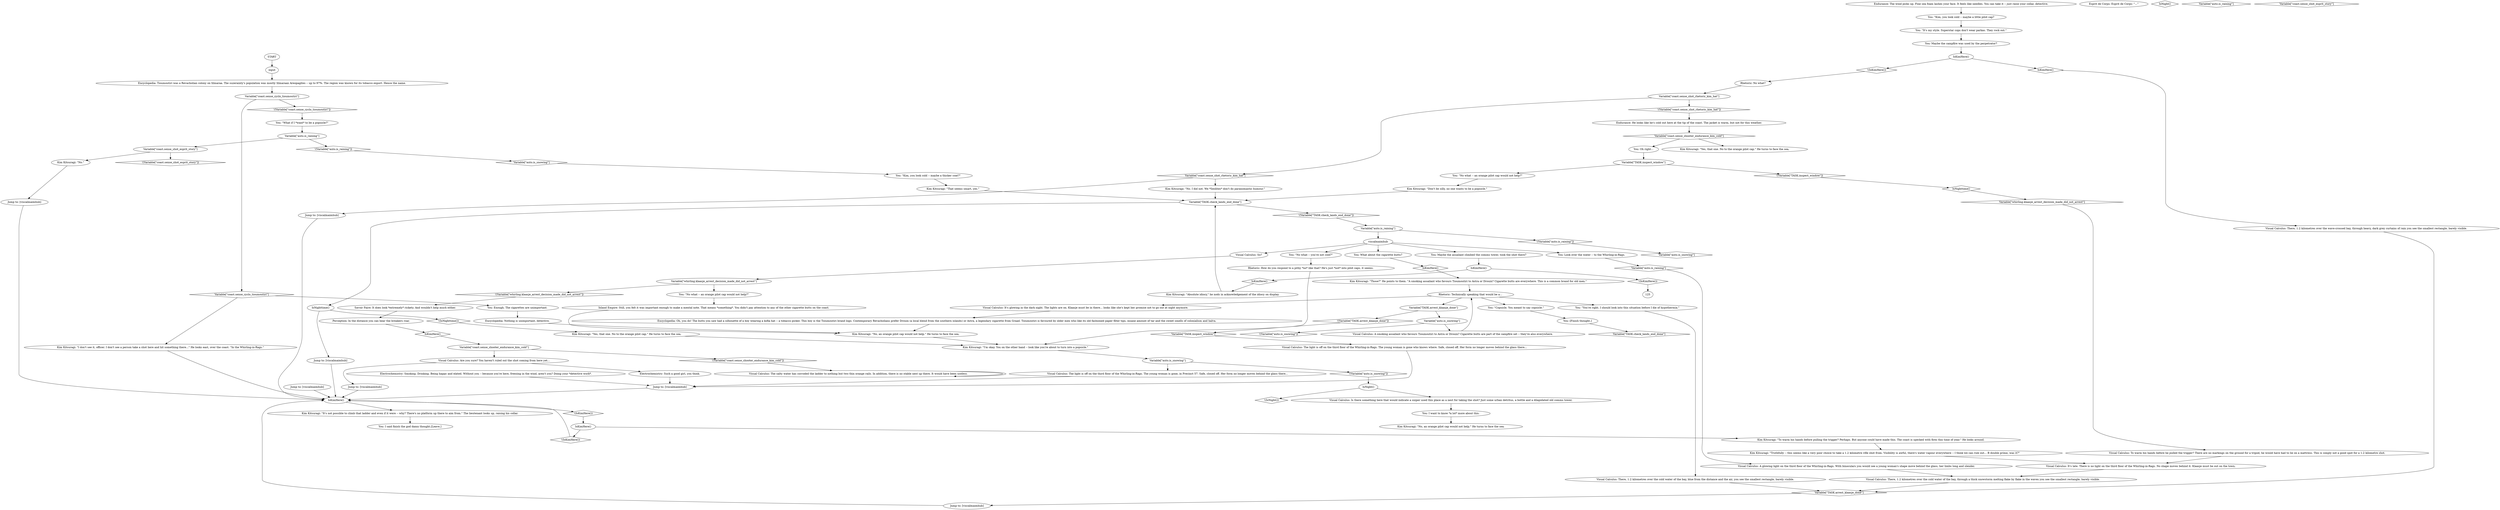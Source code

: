 # LANDS END ORB / lands end shot viscal
# the conclusion dialogue where you conclude the shot did not come from land's end. this fires only if you have  TASK.check_lands_end
# ==================================================
digraph G {
	  0 [label="START"];
	  1 [label="input"];
	  2 [label="You: Maybe the assailant climbed the comms tower, took the shot there?"];
	  3 [label="You: What about the cigarette butts?"];
	  4 [label="IsKimHere()"];
	  5 [label="IsKimHere()", shape=diamond];
	  6 [label="!(IsKimHere())", shape=diamond];
	  7 [label="IsKimHere()"];
	  8 [label="IsKimHere()", shape=diamond];
	  9 [label="!(IsKimHere())", shape=diamond];
	  10 [label="Variable[\"coast.sense_cyclo_tioumoutiri\"]"];
	  11 [label="Variable[\"coast.sense_cyclo_tioumoutiri\"]", shape=diamond];
	  12 [label="!(Variable[\"coast.sense_cyclo_tioumoutiri\"])", shape=diamond];
	  13 [label="Variable[\"coast.sense_shot_rhetoric_kim_hat\"]"];
	  14 [label="Variable[\"coast.sense_shot_rhetoric_kim_hat\"]", shape=diamond];
	  15 [label="!(Variable[\"coast.sense_shot_rhetoric_kim_hat\"])", shape=diamond];
	  16 [label="You: \"Copsicle. You meant to say copsicle.\""];
	  17 [label="Esprit de Corps: Esprit de Corps: \"...\""];
	  18 [label="Jump to: [viscalmaimhub]"];
	  19 [label="Encyclopedia: Nothing is unimportant, detective."];
	  20 [label="Kim Kitsuragi: \"Those?\" He points to them. \"A smoking assailant who favours Tioumoutiri to Astra or Drouin? Cigarette butts are everywhere. This is a common brand for old men.\""];
	  21 [label="You: \"You're right. I should look into this situation before I die of hypothermia.\""];
	  22 [label="Visual Calculus: The light is off on the third floor of the Whirling-in-Rags. The young woman is gone who knows where. Safe, closed off. Her form no longer moves behind the glass there..."];
	  23 [label="You: Look over the water -- to the Whirling-in-Rags."];
	  24 [label="Kim Kitsuragi: \"Truthfully -- this seems like a very poor choice to take a 1.2 kilometre rifle shot from. Visibility is awful, there's water vapour everywhere -- I think we can rule out... B double prime, was it?\""];
	  25 [label="Electrochemistry: Smoking. Drinking. Being happy and elated. Without you -- because you're here, freezing in the wind, aren't you? Doing your *detective work*."];
	  26 [label="Visual Calculus: There, 1.2 kilometres over the cold water of the bay, through a thick snowstorm melting flake by flake in the waves you see the smallest rectangle, barely visible."];
	  27 [label="You: \"Kim, you look cold -- maybe a thicker coat?\""];
	  28 [label="You: Oh right..."];
	  29 [label="Electrochemistry: Such a good girl, you think."];
	  30 [label="Encyclopedia: Oh, you do! The butts you saw had a silhouette of a boy wearing a kofia hat -- a tobacco picker. This boy is the Tioumoutiri brand logo. Contemporary Revacholians prefer Drouin (a local blend from the southern islands) or Astra, a legendary cigarette from Graad. Tioumoutiri is favoured by older men who like its old fashioned paper filter tips, insane amount of tar and the sweet smells of colonialism and halva."];
	  31 [label="Kim Kitsuragi: \"No, an orange pilot cap would not help.\" He turns to face the sea."];
	  32 [label="Jump to: [viscalmaimhub]"];
	  33 [label="Kim Kitsuragi: \"I'm okay. You on the other hand -- look like you're about to turn into a popsicle.\""];
	  34 [label="Kim Kitsuragi: \"That seems smart, yes.\""];
	  35 [label="Visual Calculus: There, 1.2 kilometres over the cold water of the bay, blue from the distance and the air, you see the smallest rectangle, barely visible."];
	  36 [label="IsNight()"];
	  37 [label="IsNight()", shape=diamond];
	  38 [label="!(IsNight())", shape=diamond];
	  39 [label="Visual Calculus: Is there something here that would indicate a sniper used this place as a nest for taking the shot? Just some urban detritus, a bottle and a dilapidated old comms tower."];
	  40 [label="Encyclopedia: Tioumoutiri was a Revacholian colony on Iilmaraa. The suzerainty's population was mostly Iilmaraan Areopagites -- up to 97%. The region was known for its tobacco export. Hence the name."];
	  41 [label="Rhetoric: Technically speaking that would be a..."];
	  42 [label="Variable[\"auto.is_snowing\"]"];
	  43 [label="Variable[\"auto.is_snowing\"]", shape=diamond];
	  44 [label="!(Variable[\"auto.is_snowing\"])", shape=diamond];
	  45 [label="Visual Calculus: The light is off on the third floor of the Whirling-in-Rags. The young woman is gone, in Precinct 57. Safe, closed off. Her form no longer moves behind the glass there..."];
	  46 [label="Jump to: [viscalmaimhub]"];
	  47 [label="Kim Kitsuragi: \"No, an orange pilot cap would not help.\" He turns to face the sea."];
	  48 [label="Rhetoric: How do you respond to a pithy *no* like that? He's just *not* into pilot caps, it seems."];
	  49 [label="Endurance: He looks like he's cold out here at the tip of the coast. The jacket is warm, but not for this weather."];
	  50 [label="You: I said finish the god damn thought.[Leave.]"];
	  51 [label="Jump to: [viscalmaimhub]"];
	  52 [label="Variable[\"whirling.klaasje_arrest_decision_made_did_not_arrest\"]"];
	  53 [label="Variable[\"whirling.klaasje_arrest_decision_made_did_not_arrest\"]", shape=diamond];
	  54 [label="!(Variable[\"whirling.klaasje_arrest_decision_made_did_not_arrest\"])", shape=diamond];
	  55 [label="You: \"No what -- an orange pilot cap would not help?\""];
	  56 [label="Kim Kitsuragi: \"No. I did not. We *Seolites* don't do paranomastic humour.\""];
	  57 [label="You: [Finish thought.]"];
	  58 [label="Visual Calculus: So?"];
	  59 [label="Variable[\"TASK.inspect_window\"]"];
	  60 [label="Variable[\"TASK.inspect_window\"]", shape=diamond];
	  61 [label="!(Variable[\"TASK.inspect_window\"])", shape=diamond];
	  62 [label="You: \"No what -- an orange pilot cap would not help?\""];
	  63 [label="Endurance: The wind picks up. Fine sea foam lashes your face. It feels like needles. You can take it -- just raise your collar, detective."];
	  64 [label="You: I want to know *a lot* more about this."];
	  65 [label="You: Enough. The cigarettes are unimportant."];
	  66 [label="Kim Kitsuragi: \"I don't see it, officer. I don't see a person take a shot here and hit something there...\" He looks east, over the coast. \"In the Whirling-in-Rags.\""];
	  67 [label="Variable[\"coast.sense_shooter_endurance_kim_cold\"]"];
	  68 [label="Variable[\"coast.sense_shooter_endurance_kim_cold\"]", shape=diamond];
	  69 [label="!(Variable[\"coast.sense_shooter_endurance_kim_cold\"])", shape=diamond];
	  70 [label="Visual Calculus: Are you sure? You haven't ruled out the shot coming from here yet..."];
	  71 [label="Variable[\"auto.is_raining\"]"];
	  72 [label="Variable[\"auto.is_raining\"]", shape=diamond];
	  73 [label="!(Variable[\"auto.is_raining\"])", shape=diamond];
	  74 [label="viscalmaimhub"];
	  75 [label="IsKimHere()"];
	  76 [label="IsKimHere()", shape=diamond];
	  77 [label="!(IsKimHere())", shape=diamond];
	  78 [label="Kim Kitsuragi: \"It's not possible to climb that ladder and even if it were -- why? There's no platform up there to aim from.\" The lieutenant looks up, raising his collar."];
	  79 [label="Kim Kitsuragi: \"Absolute idiocy,\" he nods in acknowledgement of the idiocy on display."];
	  80 [label="You: Maybe the campfire was used by the perpetrator?"];
	  81 [label="You: \"No what -- you're not cold?\""];
	  82 [label="Jump to: [viscalmaimhub]"];
	  83 [label="Variable[\"TASK.check_lands_end_done\"]"];
	  84 [label="Variable[\"TASK.check_lands_end_done\"]", shape=diamond];
	  85 [label="!(Variable[\"TASK.check_lands_end_done\"])", shape=diamond];
	  86 [label="IsNighttime()"];
	  87 [label="IsNighttime()", shape=diamond];
	  88 [label="!(IsNighttime())", shape=diamond];
	  89 [label="Jump to: [viscalmaimhub]"];
	  90 [label="Perception: In the distance you can hear the breakers roar."];
	  91 [label="You: \"Kim, you look cold -- maybe a little pilot cap?"];
	  92 [label="Kim Kitsuragi: \"Yes, that one. No to the orange pilot cap.\" He turns to face the sea."];
	  93 [label="Kim Kitsuragi: \"Don't be silly, no one wants to be a popsicle.\""];
	  94 [label="Variable[\"auto.is_raining\"]"];
	  95 [label="Variable[\"auto.is_raining\"]", shape=diamond];
	  96 [label="!(Variable[\"auto.is_raining\"])", shape=diamond];
	  97 [label="Variable[\"coast.sense_shot_esprit_story\"]"];
	  98 [label="Variable[\"coast.sense_shot_esprit_story\"]", shape=diamond];
	  99 [label="!(Variable[\"coast.sense_shot_esprit_story\"])", shape=diamond];
	  100 [label="Kim Kitsuragi: \"No.\""];
	  101 [label="You: \"It's my style. Superstar cops don't wear parkas. They rock out.\""];
	  102 [label="Variable[\"TASK.arrest_klaasje_done\"]"];
	  103 [label="Variable[\"TASK.arrest_klaasje_done\"]", shape=diamond];
	  104 [label="!(Variable[\"TASK.arrest_klaasje_done\"])", shape=diamond];
	  105 [label="Variable[\"auto.is_snowing\"]"];
	  106 [label="Variable[\"auto.is_snowing\"]", shape=diamond];
	  107 [label="!(Variable[\"auto.is_snowing\"])", shape=diamond];
	  108 [label="Visual Calculus: A smoking assailant who favours Tioumoutiri to Astra or Drouin? Cigarette butts are part of the campfire set -- they're also everywhere."];
	  109 [label="IsKimHere()"];
	  110 [label="IsKimHere()", shape=diamond];
	  111 [label="!(IsKimHere())", shape=diamond];
	  112 [label="Kim Kitsuragi: \"To warm his hands before pulling the trigger? Perhaps. But anyone could have made this. The coast is specked with fires this time of year.\" He looks around."];
	  113 [label="Visual Calculus: There, 1.2 kilometres over the wave-crossed bay, through heavy, dark grey curtains of rain you see the smallest rectangle, barely visible."];
	  114 [label="Visual Calculus: A glowing light on the third floor of the Whirling-in-Rags. With binoculars you would see a young woman's shape move behind the glass, her limbs long and slender."];
	  115 [label="Kim Kitsuragi: \"Yes, that one. No to the orange pilot cap.\" He turns to face the sea."];
	  116 [label="Inland Empire: Still, you felt it was important enough to make a mental note. That means *something*. You didn't pay attention to any of the other cigarette butts on the coast."];
	  117 [label="You: \"What if I *want* to be a popsicle?\""];
	  118 [label="Visual Calculus: It's glowing in the dark night. The lights are on. Klaasje must be in there... looks like she's kept her promise not to go out at night anymore."];
	  119 [label="Visual Calculus: To warm his hands before he pulled the trigger? There are no markings on the ground for a tripod, he would have had to lie on a mattress. This is simply not a good spot for a 1.2 kilometre shot."];
	  120 [label="Rhetoric: No what?"];
	  121 [label="Jump to: [viscalmaimhub]"];
	  122 [label="Visual Calculus: It's late. There is no light on the third floor of the Whirling-in-Rags. No shape moves behind it. Klaasje must be out on the town."];
	  123 [label="Savoir Faire: It does look *extremely* rickety. And wouldn't help much either."];
	  124 [label="Visual Calculus: The salty water has corroded the ladder to nothing but two thin orange rails. In addition, there is no stable nest up there. It would have been useless."];
	  0 -> 1
	  1 -> 40
	  2 -> 4
	  3 -> 76
	  4 -> 5
	  4 -> 6
	  5 -> 79
	  6 -> 125
	  7 -> 8
	  7 -> 9
	  8 -> 113
	  9 -> 120
	  10 -> 11
	  10 -> 12
	  11 -> 65
	  11 -> 66
	  12 -> 117
	  13 -> 14
	  13 -> 15
	  14 -> 56
	  14 -> 82
	  15 -> 49
	  16 -> 57
	  18 -> 75
	  19 -> 47
	  20 -> 41
	  21 -> 35
	  22 -> 18
	  23 -> 95
	  24 -> 122
	  25 -> 18
	  26 -> 103
	  27 -> 34
	  28 -> 59
	  29 -> 18
	  30 -> 47
	  32 -> 75
	  33 -> 42
	  34 -> 83
	  35 -> 103
	  36 -> 38
	  36 -> 39
	  39 -> 64
	  40 -> 10
	  41 -> 16
	  41 -> 118
	  41 -> 21
	  41 -> 102
	  42 -> 44
	  42 -> 45
	  43 -> 27
	  44 -> 36
	  45 -> 18
	  46 -> 75
	  47 -> 33
	  48 -> 33
	  49 -> 68
	  51 -> 75
	  52 -> 54
	  52 -> 55
	  53 -> 119
	  54 -> 123
	  55 -> 116
	  56 -> 83
	  57 -> 84
	  58 -> 52
	  59 -> 61
	  59 -> 62
	  60 -> 22
	  61 -> 87
	  62 -> 93
	  63 -> 91
	  64 -> 31
	  65 -> 19
	  66 -> 75
	  67 -> 69
	  67 -> 70
	  68 -> 28
	  68 -> 92
	  69 -> 124
	  70 -> 51
	  70 -> 29
	  71 -> 73
	  71 -> 74
	  73 -> 106
	  74 -> 2
	  74 -> 3
	  74 -> 81
	  74 -> 23
	  74 -> 58
	  75 -> 77
	  75 -> 78
	  76 -> 20
	  77 -> 109
	  78 -> 50
	  79 -> 83
	  80 -> 7
	  81 -> 48
	  82 -> 75
	  83 -> 85
	  83 -> 86
	  85 -> 71
	  86 -> 88
	  86 -> 89
	  87 -> 53
	  88 -> 115
	  89 -> 75
	  90 -> 110
	  91 -> 101
	  93 -> 83
	  94 -> 96
	  94 -> 97
	  95 -> 114
	  96 -> 43
	  97 -> 99
	  97 -> 100
	  100 -> 121
	  101 -> 80
	  102 -> 104
	  102 -> 105
	  103 -> 46
	  104 -> 60
	  105 -> 107
	  105 -> 108
	  108 -> 41
	  109 -> 112
	  109 -> 111
	  110 -> 67
	  111 -> 75
	  112 -> 24
	  113 -> 103
	  114 -> 26
	  115 -> 33
	  116 -> 47
	  117 -> 94
	  118 -> 30
	  119 -> 122
	  120 -> 13
	  121 -> 75
	  122 -> 26
	  123 -> 90
	  124 -> 124
}

